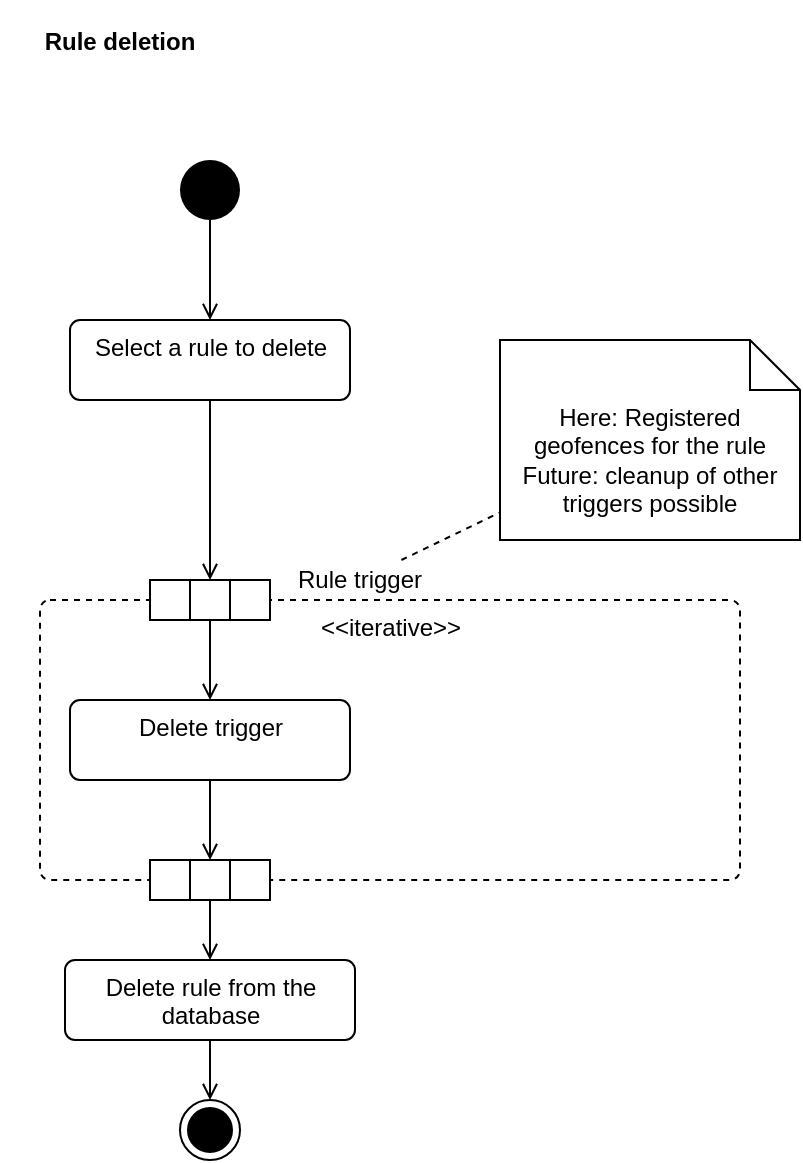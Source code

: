 <mxfile version="13.9.9" type="device"><diagram id="mUZmLARAIQOHA6lwnwKX" name="Seite-1"><mxGraphModel dx="1422" dy="822" grid="1" gridSize="10" guides="1" tooltips="1" connect="1" arrows="1" fold="1" page="1" pageScale="1" pageWidth="1169" pageHeight="827" math="0" shadow="0"><root><mxCell id="0"/><mxCell id="1" parent="0"/><mxCell id="PS0LQjKlDX6fesgtVckA-1" value="Rule deletion" style="text;align=center;fontStyle=1;verticalAlign=middle;spacingLeft=3;spacingRight=3;strokeColor=none;rotatable=0;points=[[0,0.5],[1,0.5]];portConstraint=eastwest;" vertex="1" parent="1"><mxGeometry width="120" height="40" as="geometry"/></mxCell><mxCell id="PS0LQjKlDX6fesgtVckA-9" style="rounded=0;orthogonalLoop=1;jettySize=auto;html=1;endArrow=open;endFill=0;" edge="1" parent="1" source="PS0LQjKlDX6fesgtVckA-2" target="PS0LQjKlDX6fesgtVckA-8"><mxGeometry relative="1" as="geometry"/></mxCell><mxCell id="PS0LQjKlDX6fesgtVckA-2" value="" style="ellipse;fillColor=#000000;strokeColor=none;" vertex="1" parent="1"><mxGeometry x="90" y="80" width="30" height="30" as="geometry"/></mxCell><mxCell id="PS0LQjKlDX6fesgtVckA-3" value="&amp;lt;&amp;lt;iterative&amp;gt;&amp;gt;" style="html=1;align=center;verticalAlign=top;rounded=1;absoluteArcSize=1;arcSize=10;dashed=1;" vertex="1" parent="1"><mxGeometry x="20" y="300" width="350" height="140" as="geometry"/></mxCell><mxCell id="PS0LQjKlDX6fesgtVckA-4" value="" style="group" vertex="1" connectable="0" parent="1"><mxGeometry x="75" y="290" width="60" height="20" as="geometry"/></mxCell><mxCell id="PS0LQjKlDX6fesgtVckA-5" value="" style="rounded=0;whiteSpace=wrap;html=1;" vertex="1" parent="PS0LQjKlDX6fesgtVckA-4"><mxGeometry width="20" height="20" as="geometry"/></mxCell><mxCell id="PS0LQjKlDX6fesgtVckA-6" value="" style="rounded=0;whiteSpace=wrap;html=1;" vertex="1" parent="PS0LQjKlDX6fesgtVckA-4"><mxGeometry x="20" width="20" height="20" as="geometry"/></mxCell><mxCell id="PS0LQjKlDX6fesgtVckA-7" value="" style="rounded=0;whiteSpace=wrap;html=1;" vertex="1" parent="PS0LQjKlDX6fesgtVckA-4"><mxGeometry x="40" width="20" height="20" as="geometry"/></mxCell><mxCell id="PS0LQjKlDX6fesgtVckA-10" style="edgeStyle=none;rounded=0;orthogonalLoop=1;jettySize=auto;html=1;endArrow=open;endFill=0;" edge="1" parent="1" source="PS0LQjKlDX6fesgtVckA-8" target="PS0LQjKlDX6fesgtVckA-6"><mxGeometry relative="1" as="geometry"/></mxCell><mxCell id="PS0LQjKlDX6fesgtVckA-8" value="Select a rule to delete" style="html=1;align=center;verticalAlign=top;rounded=1;absoluteArcSize=1;arcSize=10;dashed=0;" vertex="1" parent="1"><mxGeometry x="35" y="160" width="140" height="40" as="geometry"/></mxCell><mxCell id="PS0LQjKlDX6fesgtVckA-13" style="edgeStyle=none;rounded=0;orthogonalLoop=1;jettySize=auto;html=1;endArrow=none;endFill=0;dashed=1;" edge="1" parent="1" source="PS0LQjKlDX6fesgtVckA-11" target="PS0LQjKlDX6fesgtVckA-12"><mxGeometry relative="1" as="geometry"/></mxCell><mxCell id="PS0LQjKlDX6fesgtVckA-11" value="Rule trigger" style="text;html=1;strokeColor=none;fillColor=none;align=center;verticalAlign=middle;whiteSpace=wrap;rounded=0;" vertex="1" parent="1"><mxGeometry x="140" y="280" width="80" height="20" as="geometry"/></mxCell><mxCell id="PS0LQjKlDX6fesgtVckA-12" value="Here: Registered geofences for the rule&lt;br&gt;Future: cleanup of other triggers possible" style="shape=note2;boundedLbl=1;whiteSpace=wrap;html=1;size=25;verticalAlign=top;align=center;" vertex="1" parent="1"><mxGeometry x="250" y="170" width="150" height="100" as="geometry"/></mxCell><mxCell id="PS0LQjKlDX6fesgtVckA-21" style="edgeStyle=none;rounded=0;orthogonalLoop=1;jettySize=auto;html=1;endArrow=open;endFill=0;" edge="1" parent="1" source="PS0LQjKlDX6fesgtVckA-14" target="PS0LQjKlDX6fesgtVckA-18"><mxGeometry relative="1" as="geometry"/></mxCell><mxCell id="PS0LQjKlDX6fesgtVckA-14" value="Delete trigger" style="html=1;align=center;verticalAlign=top;rounded=1;absoluteArcSize=1;arcSize=10;dashed=0;" vertex="1" parent="1"><mxGeometry x="35" y="350" width="140" height="40" as="geometry"/></mxCell><mxCell id="PS0LQjKlDX6fesgtVckA-15" style="edgeStyle=none;rounded=0;orthogonalLoop=1;jettySize=auto;html=1;endArrow=open;endFill=0;" edge="1" parent="1" source="PS0LQjKlDX6fesgtVckA-6" target="PS0LQjKlDX6fesgtVckA-14"><mxGeometry relative="1" as="geometry"/></mxCell><mxCell id="PS0LQjKlDX6fesgtVckA-16" value="" style="group" vertex="1" connectable="0" parent="1"><mxGeometry x="75" y="430" width="60" height="20" as="geometry"/></mxCell><mxCell id="PS0LQjKlDX6fesgtVckA-17" value="" style="rounded=0;whiteSpace=wrap;html=1;" vertex="1" parent="PS0LQjKlDX6fesgtVckA-16"><mxGeometry width="20" height="20" as="geometry"/></mxCell><mxCell id="PS0LQjKlDX6fesgtVckA-18" value="" style="rounded=0;whiteSpace=wrap;html=1;" vertex="1" parent="PS0LQjKlDX6fesgtVckA-16"><mxGeometry x="20" width="20" height="20" as="geometry"/></mxCell><mxCell id="PS0LQjKlDX6fesgtVckA-19" value="" style="rounded=0;whiteSpace=wrap;html=1;" vertex="1" parent="PS0LQjKlDX6fesgtVckA-16"><mxGeometry x="40" width="20" height="20" as="geometry"/></mxCell><mxCell id="PS0LQjKlDX6fesgtVckA-25" style="edgeStyle=none;rounded=0;orthogonalLoop=1;jettySize=auto;html=1;endArrow=open;endFill=0;" edge="1" parent="1" source="PS0LQjKlDX6fesgtVckA-22" target="PS0LQjKlDX6fesgtVckA-24"><mxGeometry relative="1" as="geometry"/></mxCell><mxCell id="PS0LQjKlDX6fesgtVckA-22" value="Delete rule from the&lt;br&gt;database" style="html=1;align=center;verticalAlign=top;rounded=1;absoluteArcSize=1;arcSize=10;dashed=0;" vertex="1" parent="1"><mxGeometry x="32.5" y="480" width="145" height="40" as="geometry"/></mxCell><mxCell id="PS0LQjKlDX6fesgtVckA-23" style="edgeStyle=none;rounded=0;orthogonalLoop=1;jettySize=auto;html=1;endArrow=open;endFill=0;" edge="1" parent="1" source="PS0LQjKlDX6fesgtVckA-18" target="PS0LQjKlDX6fesgtVckA-22"><mxGeometry relative="1" as="geometry"/></mxCell><mxCell id="PS0LQjKlDX6fesgtVckA-24" value="" style="ellipse;html=1;shape=endState;fillColor=#000000;strokeColor=#000000;" vertex="1" parent="1"><mxGeometry x="90" y="550" width="30" height="30" as="geometry"/></mxCell></root></mxGraphModel></diagram></mxfile>